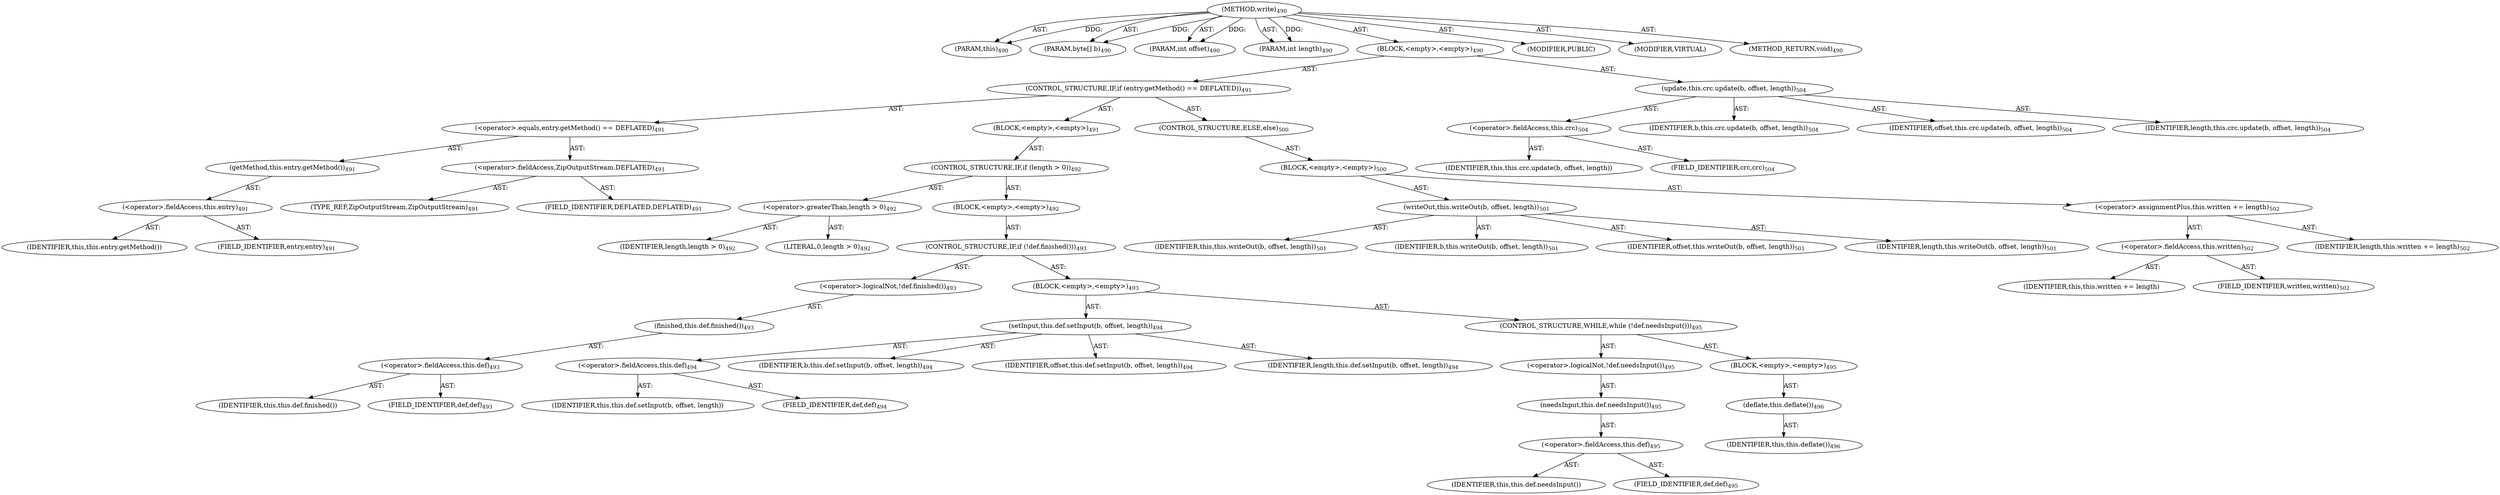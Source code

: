 digraph "write" {  
"111669149707" [label = <(METHOD,write)<SUB>490</SUB>> ]
"115964116999" [label = <(PARAM,this)<SUB>490</SUB>> ]
"115964117019" [label = <(PARAM,byte[] b)<SUB>490</SUB>> ]
"115964117020" [label = <(PARAM,int offset)<SUB>490</SUB>> ]
"115964117021" [label = <(PARAM,int length)<SUB>490</SUB>> ]
"25769803815" [label = <(BLOCK,&lt;empty&gt;,&lt;empty&gt;)<SUB>490</SUB>> ]
"47244640277" [label = <(CONTROL_STRUCTURE,IF,if (entry.getMethod() == DEFLATED))<SUB>491</SUB>> ]
"30064771428" [label = <(&lt;operator&gt;.equals,entry.getMethod() == DEFLATED)<SUB>491</SUB>> ]
"30064771429" [label = <(getMethod,this.entry.getMethod())<SUB>491</SUB>> ]
"30064771430" [label = <(&lt;operator&gt;.fieldAccess,this.entry)<SUB>491</SUB>> ]
"68719476991" [label = <(IDENTIFIER,this,this.entry.getMethod())> ]
"55834574988" [label = <(FIELD_IDENTIFIER,entry,entry)<SUB>491</SUB>> ]
"30064771431" [label = <(&lt;operator&gt;.fieldAccess,ZipOutputStream.DEFLATED)<SUB>491</SUB>> ]
"180388626438" [label = <(TYPE_REF,ZipOutputStream,ZipOutputStream)<SUB>491</SUB>> ]
"55834574989" [label = <(FIELD_IDENTIFIER,DEFLATED,DEFLATED)<SUB>491</SUB>> ]
"25769803816" [label = <(BLOCK,&lt;empty&gt;,&lt;empty&gt;)<SUB>491</SUB>> ]
"47244640278" [label = <(CONTROL_STRUCTURE,IF,if (length &gt; 0))<SUB>492</SUB>> ]
"30064771432" [label = <(&lt;operator&gt;.greaterThan,length &gt; 0)<SUB>492</SUB>> ]
"68719476992" [label = <(IDENTIFIER,length,length &gt; 0)<SUB>492</SUB>> ]
"90194313266" [label = <(LITERAL,0,length &gt; 0)<SUB>492</SUB>> ]
"25769803817" [label = <(BLOCK,&lt;empty&gt;,&lt;empty&gt;)<SUB>492</SUB>> ]
"47244640279" [label = <(CONTROL_STRUCTURE,IF,if (!def.finished()))<SUB>493</SUB>> ]
"30064771433" [label = <(&lt;operator&gt;.logicalNot,!def.finished())<SUB>493</SUB>> ]
"30064771434" [label = <(finished,this.def.finished())<SUB>493</SUB>> ]
"30064771435" [label = <(&lt;operator&gt;.fieldAccess,this.def)<SUB>493</SUB>> ]
"68719476993" [label = <(IDENTIFIER,this,this.def.finished())> ]
"55834574990" [label = <(FIELD_IDENTIFIER,def,def)<SUB>493</SUB>> ]
"25769803818" [label = <(BLOCK,&lt;empty&gt;,&lt;empty&gt;)<SUB>493</SUB>> ]
"30064771436" [label = <(setInput,this.def.setInput(b, offset, length))<SUB>494</SUB>> ]
"30064771437" [label = <(&lt;operator&gt;.fieldAccess,this.def)<SUB>494</SUB>> ]
"68719476994" [label = <(IDENTIFIER,this,this.def.setInput(b, offset, length))> ]
"55834574991" [label = <(FIELD_IDENTIFIER,def,def)<SUB>494</SUB>> ]
"68719476995" [label = <(IDENTIFIER,b,this.def.setInput(b, offset, length))<SUB>494</SUB>> ]
"68719476996" [label = <(IDENTIFIER,offset,this.def.setInput(b, offset, length))<SUB>494</SUB>> ]
"68719476997" [label = <(IDENTIFIER,length,this.def.setInput(b, offset, length))<SUB>494</SUB>> ]
"47244640280" [label = <(CONTROL_STRUCTURE,WHILE,while (!def.needsInput()))<SUB>495</SUB>> ]
"30064771438" [label = <(&lt;operator&gt;.logicalNot,!def.needsInput())<SUB>495</SUB>> ]
"30064771439" [label = <(needsInput,this.def.needsInput())<SUB>495</SUB>> ]
"30064771440" [label = <(&lt;operator&gt;.fieldAccess,this.def)<SUB>495</SUB>> ]
"68719476998" [label = <(IDENTIFIER,this,this.def.needsInput())> ]
"55834574992" [label = <(FIELD_IDENTIFIER,def,def)<SUB>495</SUB>> ]
"25769803819" [label = <(BLOCK,&lt;empty&gt;,&lt;empty&gt;)<SUB>495</SUB>> ]
"30064771441" [label = <(deflate,this.deflate())<SUB>496</SUB>> ]
"68719476751" [label = <(IDENTIFIER,this,this.deflate())<SUB>496</SUB>> ]
"47244640281" [label = <(CONTROL_STRUCTURE,ELSE,else)<SUB>500</SUB>> ]
"25769803820" [label = <(BLOCK,&lt;empty&gt;,&lt;empty&gt;)<SUB>500</SUB>> ]
"30064771442" [label = <(writeOut,this.writeOut(b, offset, length))<SUB>501</SUB>> ]
"68719476752" [label = <(IDENTIFIER,this,this.writeOut(b, offset, length))<SUB>501</SUB>> ]
"68719476999" [label = <(IDENTIFIER,b,this.writeOut(b, offset, length))<SUB>501</SUB>> ]
"68719477000" [label = <(IDENTIFIER,offset,this.writeOut(b, offset, length))<SUB>501</SUB>> ]
"68719477001" [label = <(IDENTIFIER,length,this.writeOut(b, offset, length))<SUB>501</SUB>> ]
"30064771443" [label = <(&lt;operator&gt;.assignmentPlus,this.written += length)<SUB>502</SUB>> ]
"30064771444" [label = <(&lt;operator&gt;.fieldAccess,this.written)<SUB>502</SUB>> ]
"68719477002" [label = <(IDENTIFIER,this,this.written += length)> ]
"55834574993" [label = <(FIELD_IDENTIFIER,written,written)<SUB>502</SUB>> ]
"68719477003" [label = <(IDENTIFIER,length,this.written += length)<SUB>502</SUB>> ]
"30064771445" [label = <(update,this.crc.update(b, offset, length))<SUB>504</SUB>> ]
"30064771446" [label = <(&lt;operator&gt;.fieldAccess,this.crc)<SUB>504</SUB>> ]
"68719477004" [label = <(IDENTIFIER,this,this.crc.update(b, offset, length))> ]
"55834574994" [label = <(FIELD_IDENTIFIER,crc,crc)<SUB>504</SUB>> ]
"68719477005" [label = <(IDENTIFIER,b,this.crc.update(b, offset, length))<SUB>504</SUB>> ]
"68719477006" [label = <(IDENTIFIER,offset,this.crc.update(b, offset, length))<SUB>504</SUB>> ]
"68719477007" [label = <(IDENTIFIER,length,this.crc.update(b, offset, length))<SUB>504</SUB>> ]
"133143986223" [label = <(MODIFIER,PUBLIC)> ]
"133143986224" [label = <(MODIFIER,VIRTUAL)> ]
"128849018891" [label = <(METHOD_RETURN,void)<SUB>490</SUB>> ]
  "111669149707" -> "115964116999"  [ label = "AST: "] 
  "111669149707" -> "115964117019"  [ label = "AST: "] 
  "111669149707" -> "115964117020"  [ label = "AST: "] 
  "111669149707" -> "115964117021"  [ label = "AST: "] 
  "111669149707" -> "25769803815"  [ label = "AST: "] 
  "111669149707" -> "133143986223"  [ label = "AST: "] 
  "111669149707" -> "133143986224"  [ label = "AST: "] 
  "111669149707" -> "128849018891"  [ label = "AST: "] 
  "25769803815" -> "47244640277"  [ label = "AST: "] 
  "25769803815" -> "30064771445"  [ label = "AST: "] 
  "47244640277" -> "30064771428"  [ label = "AST: "] 
  "47244640277" -> "25769803816"  [ label = "AST: "] 
  "47244640277" -> "47244640281"  [ label = "AST: "] 
  "30064771428" -> "30064771429"  [ label = "AST: "] 
  "30064771428" -> "30064771431"  [ label = "AST: "] 
  "30064771429" -> "30064771430"  [ label = "AST: "] 
  "30064771430" -> "68719476991"  [ label = "AST: "] 
  "30064771430" -> "55834574988"  [ label = "AST: "] 
  "30064771431" -> "180388626438"  [ label = "AST: "] 
  "30064771431" -> "55834574989"  [ label = "AST: "] 
  "25769803816" -> "47244640278"  [ label = "AST: "] 
  "47244640278" -> "30064771432"  [ label = "AST: "] 
  "47244640278" -> "25769803817"  [ label = "AST: "] 
  "30064771432" -> "68719476992"  [ label = "AST: "] 
  "30064771432" -> "90194313266"  [ label = "AST: "] 
  "25769803817" -> "47244640279"  [ label = "AST: "] 
  "47244640279" -> "30064771433"  [ label = "AST: "] 
  "47244640279" -> "25769803818"  [ label = "AST: "] 
  "30064771433" -> "30064771434"  [ label = "AST: "] 
  "30064771434" -> "30064771435"  [ label = "AST: "] 
  "30064771435" -> "68719476993"  [ label = "AST: "] 
  "30064771435" -> "55834574990"  [ label = "AST: "] 
  "25769803818" -> "30064771436"  [ label = "AST: "] 
  "25769803818" -> "47244640280"  [ label = "AST: "] 
  "30064771436" -> "30064771437"  [ label = "AST: "] 
  "30064771436" -> "68719476995"  [ label = "AST: "] 
  "30064771436" -> "68719476996"  [ label = "AST: "] 
  "30064771436" -> "68719476997"  [ label = "AST: "] 
  "30064771437" -> "68719476994"  [ label = "AST: "] 
  "30064771437" -> "55834574991"  [ label = "AST: "] 
  "47244640280" -> "30064771438"  [ label = "AST: "] 
  "47244640280" -> "25769803819"  [ label = "AST: "] 
  "30064771438" -> "30064771439"  [ label = "AST: "] 
  "30064771439" -> "30064771440"  [ label = "AST: "] 
  "30064771440" -> "68719476998"  [ label = "AST: "] 
  "30064771440" -> "55834574992"  [ label = "AST: "] 
  "25769803819" -> "30064771441"  [ label = "AST: "] 
  "30064771441" -> "68719476751"  [ label = "AST: "] 
  "47244640281" -> "25769803820"  [ label = "AST: "] 
  "25769803820" -> "30064771442"  [ label = "AST: "] 
  "25769803820" -> "30064771443"  [ label = "AST: "] 
  "30064771442" -> "68719476752"  [ label = "AST: "] 
  "30064771442" -> "68719476999"  [ label = "AST: "] 
  "30064771442" -> "68719477000"  [ label = "AST: "] 
  "30064771442" -> "68719477001"  [ label = "AST: "] 
  "30064771443" -> "30064771444"  [ label = "AST: "] 
  "30064771443" -> "68719477003"  [ label = "AST: "] 
  "30064771444" -> "68719477002"  [ label = "AST: "] 
  "30064771444" -> "55834574993"  [ label = "AST: "] 
  "30064771445" -> "30064771446"  [ label = "AST: "] 
  "30064771445" -> "68719477005"  [ label = "AST: "] 
  "30064771445" -> "68719477006"  [ label = "AST: "] 
  "30064771445" -> "68719477007"  [ label = "AST: "] 
  "30064771446" -> "68719477004"  [ label = "AST: "] 
  "30064771446" -> "55834574994"  [ label = "AST: "] 
  "111669149707" -> "115964116999"  [ label = "DDG: "] 
  "111669149707" -> "115964117019"  [ label = "DDG: "] 
  "111669149707" -> "115964117020"  [ label = "DDG: "] 
  "111669149707" -> "115964117021"  [ label = "DDG: "] 
}
